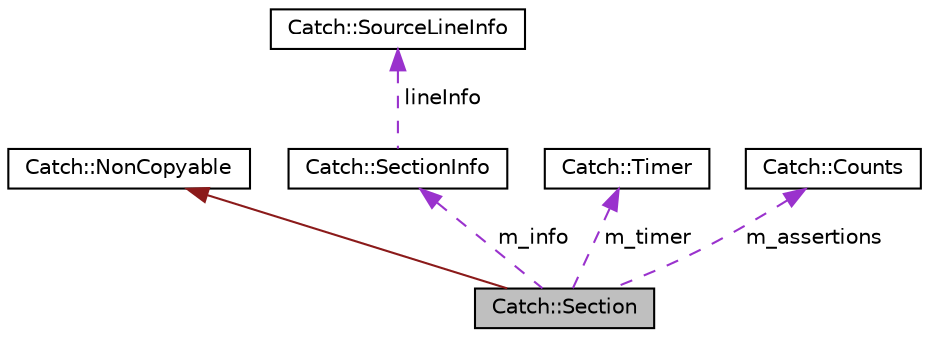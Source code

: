 digraph "Catch::Section"
{
 // LATEX_PDF_SIZE
  bgcolor="transparent";
  edge [fontname="Helvetica",fontsize="10",labelfontname="Helvetica",labelfontsize="10"];
  node [fontname="Helvetica",fontsize="10",shape=record];
  Node1 [label="Catch::Section",height=0.2,width=0.4,color="black", fillcolor="grey75", style="filled", fontcolor="black",tooltip=" "];
  Node2 -> Node1 [dir="back",color="firebrick4",fontsize="10",style="solid",fontname="Helvetica"];
  Node2 [label="Catch::NonCopyable",height=0.2,width=0.4,color="black",URL="$classCatch_1_1NonCopyable.html",tooltip=" "];
  Node3 -> Node1 [dir="back",color="darkorchid3",fontsize="10",style="dashed",label=" m_info" ,fontname="Helvetica"];
  Node3 [label="Catch::SectionInfo",height=0.2,width=0.4,color="black",URL="$structCatch_1_1SectionInfo.html",tooltip=" "];
  Node4 -> Node3 [dir="back",color="darkorchid3",fontsize="10",style="dashed",label=" lineInfo" ,fontname="Helvetica"];
  Node4 [label="Catch::SourceLineInfo",height=0.2,width=0.4,color="black",URL="$structCatch_1_1SourceLineInfo.html",tooltip=" "];
  Node5 -> Node1 [dir="back",color="darkorchid3",fontsize="10",style="dashed",label=" m_timer" ,fontname="Helvetica"];
  Node5 [label="Catch::Timer",height=0.2,width=0.4,color="black",URL="$classCatch_1_1Timer.html",tooltip=" "];
  Node6 -> Node1 [dir="back",color="darkorchid3",fontsize="10",style="dashed",label=" m_assertions" ,fontname="Helvetica"];
  Node6 [label="Catch::Counts",height=0.2,width=0.4,color="black",URL="$structCatch_1_1Counts.html",tooltip=" "];
}

